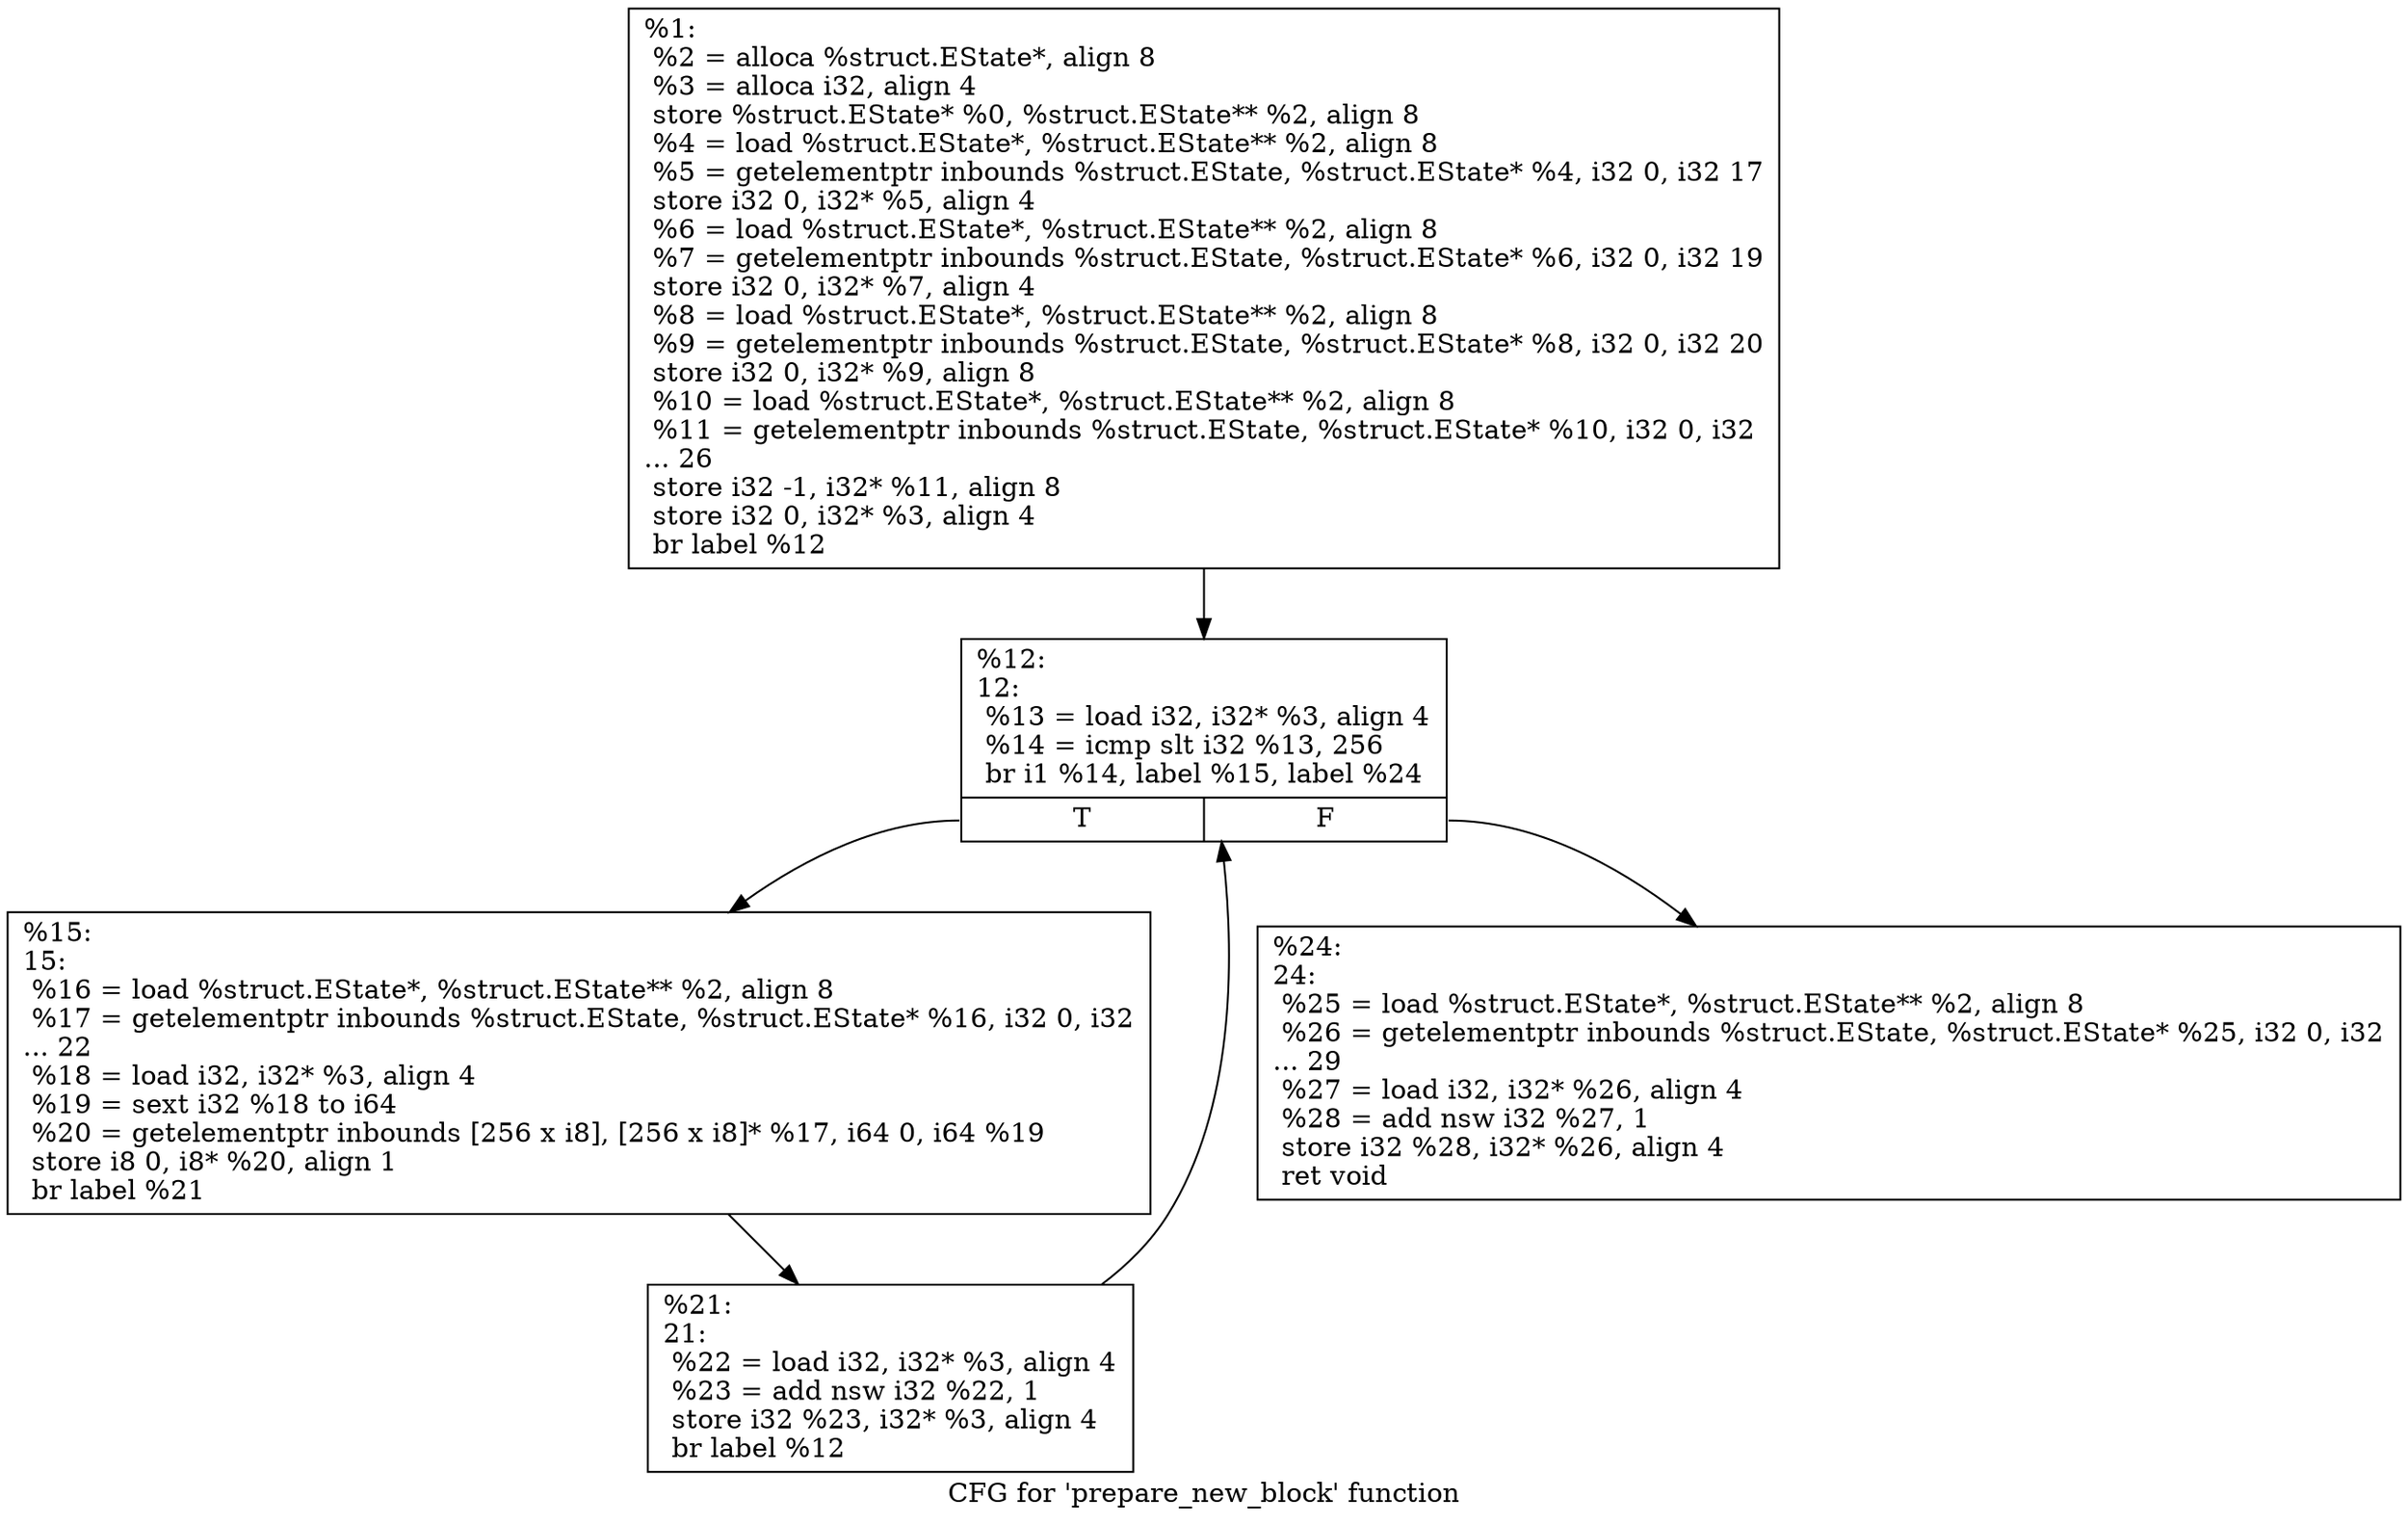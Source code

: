 digraph "CFG for 'prepare_new_block' function" {
	label="CFG for 'prepare_new_block' function";

	Node0xbe4530 [shape=record,label="{%1:\l  %2 = alloca %struct.EState*, align 8\l  %3 = alloca i32, align 4\l  store %struct.EState* %0, %struct.EState** %2, align 8\l  %4 = load %struct.EState*, %struct.EState** %2, align 8\l  %5 = getelementptr inbounds %struct.EState, %struct.EState* %4, i32 0, i32 17\l  store i32 0, i32* %5, align 4\l  %6 = load %struct.EState*, %struct.EState** %2, align 8\l  %7 = getelementptr inbounds %struct.EState, %struct.EState* %6, i32 0, i32 19\l  store i32 0, i32* %7, align 4\l  %8 = load %struct.EState*, %struct.EState** %2, align 8\l  %9 = getelementptr inbounds %struct.EState, %struct.EState* %8, i32 0, i32 20\l  store i32 0, i32* %9, align 8\l  %10 = load %struct.EState*, %struct.EState** %2, align 8\l  %11 = getelementptr inbounds %struct.EState, %struct.EState* %10, i32 0, i32\l... 26\l  store i32 -1, i32* %11, align 8\l  store i32 0, i32* %3, align 4\l  br label %12\l}"];
	Node0xbe4530 -> Node0xbe46c0;
	Node0xbe46c0 [shape=record,label="{%12:\l12:                                               \l  %13 = load i32, i32* %3, align 4\l  %14 = icmp slt i32 %13, 256\l  br i1 %14, label %15, label %24\l|{<s0>T|<s1>F}}"];
	Node0xbe46c0:s0 -> Node0xbe4e60;
	Node0xbe46c0:s1 -> Node0xbe4eb0;
	Node0xbe4e60 [shape=record,label="{%15:\l15:                                               \l  %16 = load %struct.EState*, %struct.EState** %2, align 8\l  %17 = getelementptr inbounds %struct.EState, %struct.EState* %16, i32 0, i32\l... 22\l  %18 = load i32, i32* %3, align 4\l  %19 = sext i32 %18 to i64\l  %20 = getelementptr inbounds [256 x i8], [256 x i8]* %17, i64 0, i64 %19\l  store i8 0, i8* %20, align 1\l  br label %21\l}"];
	Node0xbe4e60 -> Node0xbe5270;
	Node0xbe5270 [shape=record,label="{%21:\l21:                                               \l  %22 = load i32, i32* %3, align 4\l  %23 = add nsw i32 %22, 1\l  store i32 %23, i32* %3, align 4\l  br label %12\l}"];
	Node0xbe5270 -> Node0xbe46c0;
	Node0xbe4eb0 [shape=record,label="{%24:\l24:                                               \l  %25 = load %struct.EState*, %struct.EState** %2, align 8\l  %26 = getelementptr inbounds %struct.EState, %struct.EState* %25, i32 0, i32\l... 29\l  %27 = load i32, i32* %26, align 4\l  %28 = add nsw i32 %27, 1\l  store i32 %28, i32* %26, align 4\l  ret void\l}"];
}
